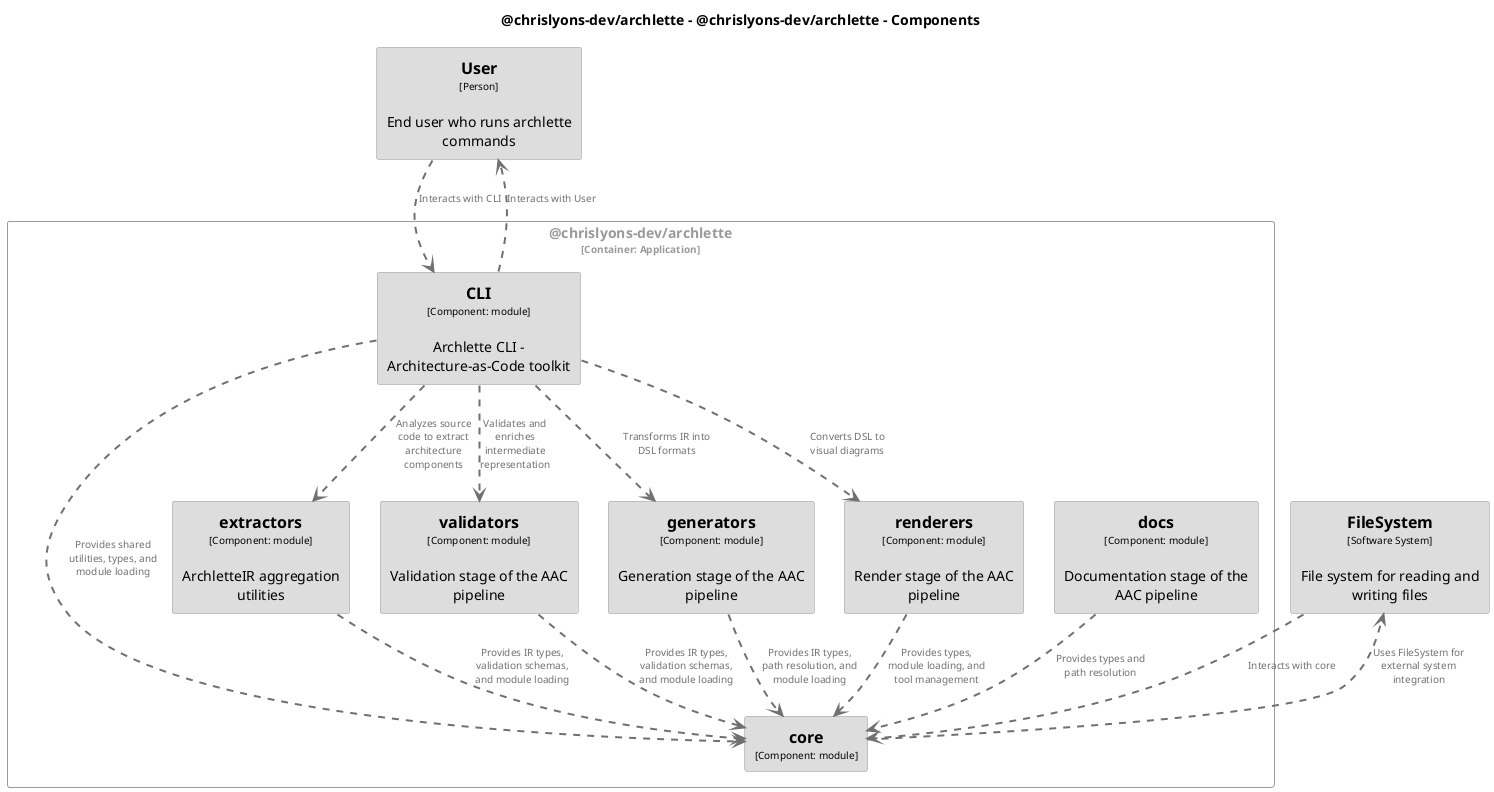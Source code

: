 @startuml
set separator none
title @chrislyons-dev/archlette - @chrislyons-dev/archlette - Components

top to bottom direction
skinparam ranksep 60
skinparam nodesep 30

skinparam {
  arrowFontSize 10
  defaultTextAlignment center
  wrapWidth 200
  maxMessageSize 100
}

hide stereotype

skinparam rectangle<<chrislyonsdevarchlette.chrislyonsdevarchlette.CLI>> {
  BackgroundColor #dddddd
  FontColor #000000
  BorderColor #9a9a9a
  shadowing false
}
skinparam rectangle<<FileSystem>> {
  BackgroundColor #dddddd
  FontColor #000000
  BorderColor #9a9a9a
  shadowing false
}
skinparam rectangle<<User>> {
  BackgroundColor #dddddd
  FontColor #000000
  BorderColor #9a9a9a
  shadowing false
}
skinparam rectangle<<chrislyonsdevarchlette.chrislyonsdevarchlette.core>> {
  BackgroundColor #dddddd
  FontColor #000000
  BorderColor #9a9a9a
  shadowing false
}
skinparam rectangle<<chrislyonsdevarchlette.chrislyonsdevarchlette.docs>> {
  BackgroundColor #dddddd
  FontColor #000000
  BorderColor #9a9a9a
  shadowing false
}
skinparam rectangle<<chrislyonsdevarchlette.chrislyonsdevarchlette.extractors>> {
  BackgroundColor #dddddd
  FontColor #000000
  BorderColor #9a9a9a
  shadowing false
}
skinparam rectangle<<chrislyonsdevarchlette.chrislyonsdevarchlette.generators>> {
  BackgroundColor #dddddd
  FontColor #000000
  BorderColor #9a9a9a
  shadowing false
}
skinparam rectangle<<chrislyonsdevarchlette.chrislyonsdevarchlette.renderers>> {
  BackgroundColor #dddddd
  FontColor #000000
  BorderColor #9a9a9a
  shadowing false
}
skinparam rectangle<<chrislyonsdevarchlette.chrislyonsdevarchlette.validators>> {
  BackgroundColor #dddddd
  FontColor #000000
  BorderColor #9a9a9a
  shadowing false
}
skinparam rectangle<<chrislyonsdevarchlette.chrislyonsdevarchlette>> {
  BorderColor #9a9a9a
  FontColor #9a9a9a
  shadowing false
}

rectangle "==User\n<size:10>[Person]</size>\n\nEnd user who runs archlette commands" <<User>> as User
rectangle "==FileSystem\n<size:10>[Software System]</size>\n\nFile system for reading and writing files" <<FileSystem>> as FileSystem

rectangle "@chrislyons-dev/archlette\n<size:10>[Container: Application]</size>" <<chrislyonsdevarchlette.chrislyonsdevarchlette>> {
  rectangle "==docs\n<size:10>[Component: module]</size>\n\nDocumentation stage of the AAC pipeline" <<chrislyonsdevarchlette.chrislyonsdevarchlette.docs>> as chrislyonsdevarchlette.chrislyonsdevarchlette.docs
  rectangle "==core\n<size:10>[Component: module]</size>" <<chrislyonsdevarchlette.chrislyonsdevarchlette.core>> as chrislyonsdevarchlette.chrislyonsdevarchlette.core
  rectangle "==CLI\n<size:10>[Component: module]</size>\n\nArchlette CLI - Architecture-as-Code toolkit" <<chrislyonsdevarchlette.chrislyonsdevarchlette.CLI>> as chrislyonsdevarchlette.chrislyonsdevarchlette.CLI
  rectangle "==extractors\n<size:10>[Component: module]</size>\n\nArchletteIR aggregation utilities" <<chrislyonsdevarchlette.chrislyonsdevarchlette.extractors>> as chrislyonsdevarchlette.chrislyonsdevarchlette.extractors
  rectangle "==validators\n<size:10>[Component: module]</size>\n\nValidation stage of the AAC pipeline" <<chrislyonsdevarchlette.chrislyonsdevarchlette.validators>> as chrislyonsdevarchlette.chrislyonsdevarchlette.validators
  rectangle "==generators\n<size:10>[Component: module]</size>\n\nGeneration stage of the AAC pipeline" <<chrislyonsdevarchlette.chrislyonsdevarchlette.generators>> as chrislyonsdevarchlette.chrislyonsdevarchlette.generators
  rectangle "==renderers\n<size:10>[Component: module]</size>\n\nRender stage of the AAC pipeline" <<chrislyonsdevarchlette.chrislyonsdevarchlette.renderers>> as chrislyonsdevarchlette.chrislyonsdevarchlette.renderers
}

chrislyonsdevarchlette.chrislyonsdevarchlette.CLI .[#707070,thickness=2].> chrislyonsdevarchlette.chrislyonsdevarchlette.extractors : "<color:#707070>Analyzes source code to extract architecture components"
chrislyonsdevarchlette.chrislyonsdevarchlette.CLI .[#707070,thickness=2].> chrislyonsdevarchlette.chrislyonsdevarchlette.validators : "<color:#707070>Validates and enriches intermediate representation"
chrislyonsdevarchlette.chrislyonsdevarchlette.CLI .[#707070,thickness=2].> chrislyonsdevarchlette.chrislyonsdevarchlette.generators : "<color:#707070>Transforms IR into DSL formats"
chrislyonsdevarchlette.chrislyonsdevarchlette.CLI .[#707070,thickness=2].> chrislyonsdevarchlette.chrislyonsdevarchlette.renderers : "<color:#707070>Converts DSL to visual diagrams"
chrislyonsdevarchlette.chrislyonsdevarchlette.CLI .[#707070,thickness=2].> chrislyonsdevarchlette.chrislyonsdevarchlette.core : "<color:#707070>Provides shared utilities, types, and module loading"
chrislyonsdevarchlette.chrislyonsdevarchlette.extractors .[#707070,thickness=2].> chrislyonsdevarchlette.chrislyonsdevarchlette.core : "<color:#707070>Provides IR types, validation schemas, and module loading"
chrislyonsdevarchlette.chrislyonsdevarchlette.validators .[#707070,thickness=2].> chrislyonsdevarchlette.chrislyonsdevarchlette.core : "<color:#707070>Provides IR types, validation schemas, and module loading"
chrislyonsdevarchlette.chrislyonsdevarchlette.generators .[#707070,thickness=2].> chrislyonsdevarchlette.chrislyonsdevarchlette.core : "<color:#707070>Provides IR types, path resolution, and module loading"
chrislyonsdevarchlette.chrislyonsdevarchlette.renderers .[#707070,thickness=2].> chrislyonsdevarchlette.chrislyonsdevarchlette.core : "<color:#707070>Provides types, module loading, and tool management"
chrislyonsdevarchlette.chrislyonsdevarchlette.docs .[#707070,thickness=2].> chrislyonsdevarchlette.chrislyonsdevarchlette.core : "<color:#707070>Provides types and path resolution"
User .[#707070,thickness=2].> chrislyonsdevarchlette.chrislyonsdevarchlette.CLI : "<color:#707070>Interacts with CLI"
FileSystem .[#707070,thickness=2].> chrislyonsdevarchlette.chrislyonsdevarchlette.core : "<color:#707070>Interacts with core"
chrislyonsdevarchlette.chrislyonsdevarchlette.CLI .[#707070,thickness=2].> User : "<color:#707070>Interacts with User"
chrislyonsdevarchlette.chrislyonsdevarchlette.core .[#707070,thickness=2].> FileSystem : "<color:#707070>Uses FileSystem for external system integration"
@enduml